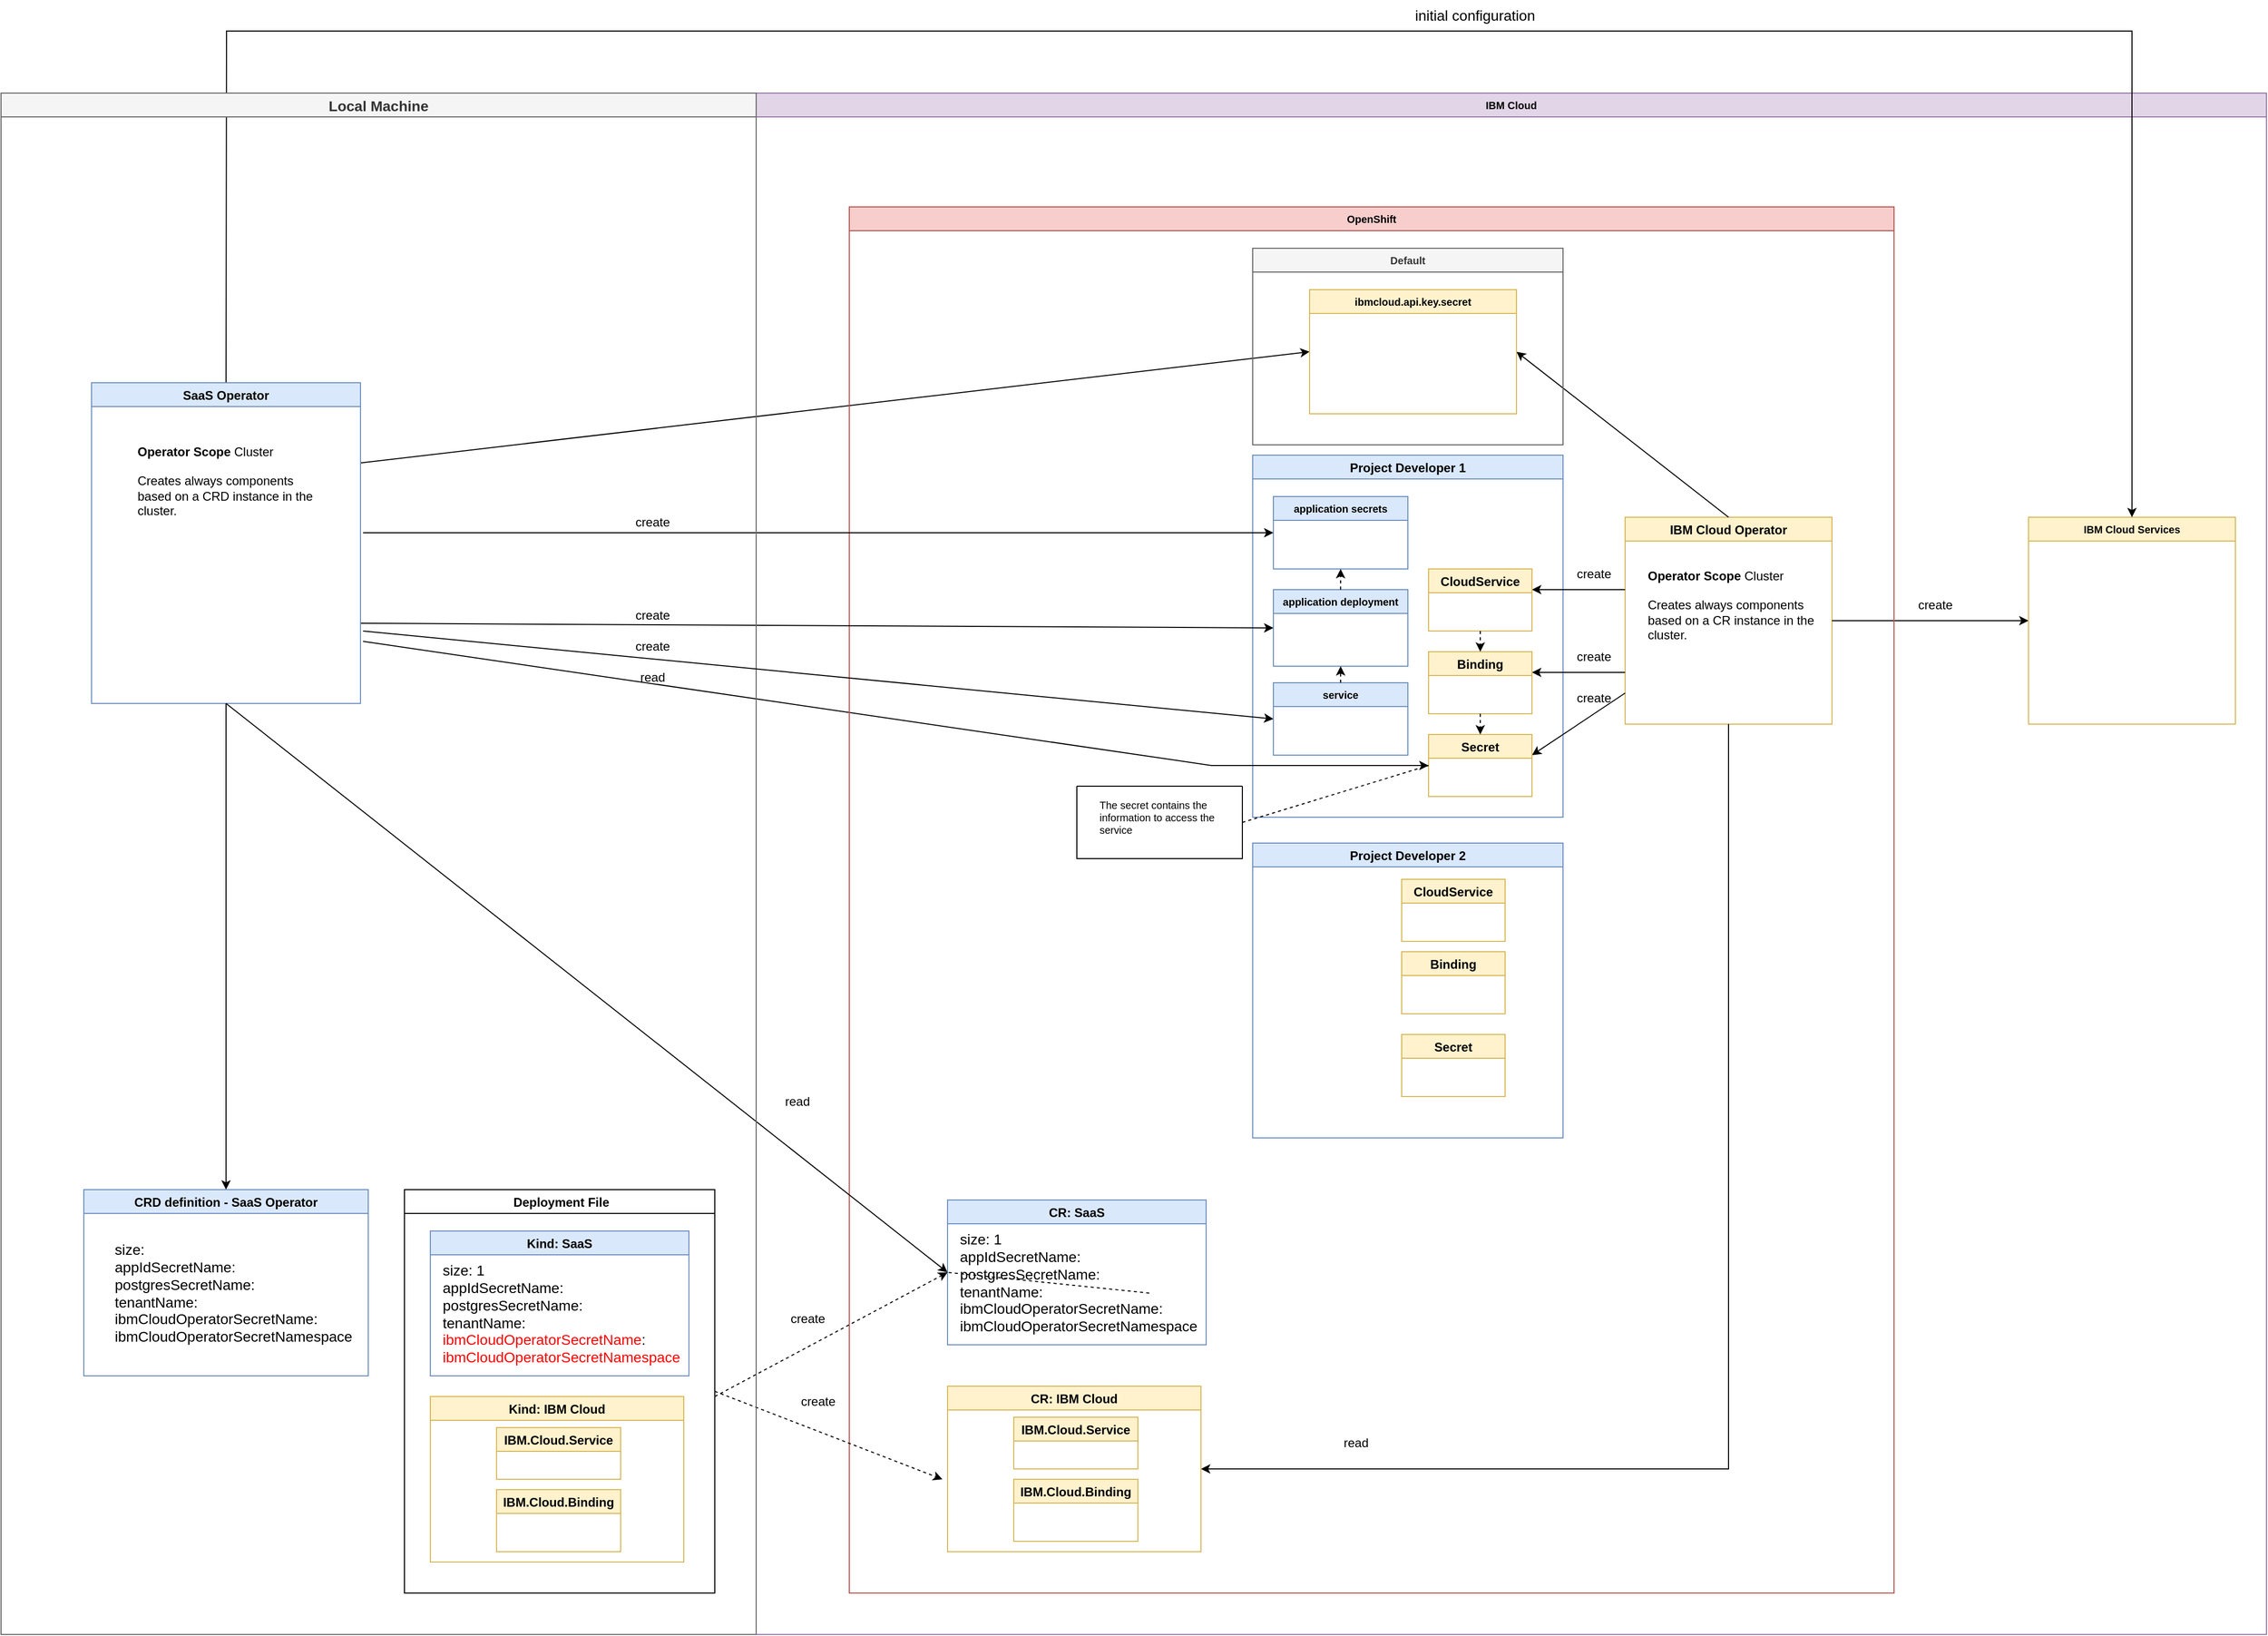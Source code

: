 <mxfile version="16.4.0" type="device" pages="2"><diagram id="ZJD4ddvh5a6maTwFPpQm" name="Simplified overview starting point 2022.02.23"><mxGraphModel dx="3199" dy="2378" grid="1" gridSize="10" guides="1" tooltips="1" connect="1" arrows="1" fold="1" page="1" pageScale="1" pageWidth="827" pageHeight="1169" math="0" shadow="0"><root><mxCell id="0"/><mxCell id="1" parent="0"/><mxCell id="05u67PnVDAq-zi8xKlbg-1" value="IBM Cloud Operator" style="swimlane;fillColor=#fff2cc;strokeColor=#d6b656;" vertex="1" parent="1"><mxGeometry x="590" y="70" width="200" height="200" as="geometry"/></mxCell><mxCell id="05u67PnVDAq-zi8xKlbg-4" value="Project Developer 1" style="swimlane;fillColor=#dae8fc;strokeColor=#6c8ebf;" vertex="1" parent="1"><mxGeometry x="230" y="10" width="300" height="350" as="geometry"/></mxCell><mxCell id="05u67PnVDAq-zi8xKlbg-5" value="Project Developer 2" style="swimlane;fillColor=#dae8fc;strokeColor=#6c8ebf;" vertex="1" parent="1"><mxGeometry x="230" y="385" width="300" height="285" as="geometry"/></mxCell><mxCell id="05u67PnVDAq-zi8xKlbg-6" value="Binding" style="swimlane;fillColor=#fff2cc;strokeColor=#d6b656;" vertex="1" parent="05u67PnVDAq-zi8xKlbg-5"><mxGeometry x="144" y="105" width="100" height="60" as="geometry"/></mxCell><mxCell id="05u67PnVDAq-zi8xKlbg-7" value="Secret" style="swimlane;fillColor=#fff2cc;strokeColor=#d6b656;" vertex="1" parent="05u67PnVDAq-zi8xKlbg-5"><mxGeometry x="144" y="185" width="100" height="60" as="geometry"/></mxCell><mxCell id="05u67PnVDAq-zi8xKlbg-43" value="CloudService" style="swimlane;fillColor=#fff2cc;strokeColor=#d6b656;" vertex="1" parent="05u67PnVDAq-zi8xKlbg-5"><mxGeometry x="144" y="35" width="100" height="60" as="geometry"/></mxCell><mxCell id="05u67PnVDAq-zi8xKlbg-11" value="" style="endArrow=classic;html=1;rounded=0;" edge="1" parent="1"><mxGeometry width="50" height="50" relative="1" as="geometry"><mxPoint x="590" y="140" as="sourcePoint"/><mxPoint x="500" y="140" as="targetPoint"/></mxGeometry></mxCell><mxCell id="05u67PnVDAq-zi8xKlbg-14" value="" style="endArrow=classic;html=1;rounded=0;entryX=1;entryY=0.5;entryDx=0;entryDy=0;exitX=0.5;exitY=1;exitDx=0;exitDy=0;" edge="1" parent="1" source="05u67PnVDAq-zi8xKlbg-1" target="05u67PnVDAq-zi8xKlbg-13"><mxGeometry width="50" height="50" relative="1" as="geometry"><mxPoint x="280" y="650" as="sourcePoint"/><mxPoint x="440" y="420" as="targetPoint"/><Array as="points"><mxPoint x="690" y="990"/></Array></mxGeometry></mxCell><mxCell id="05u67PnVDAq-zi8xKlbg-18" value="" style="endArrow=classic;html=1;rounded=0;entryX=0;entryY=0.5;entryDx=0;entryDy=0;" edge="1" parent="1" target="05u67PnVDAq-zi8xKlbg-8"><mxGeometry width="50" height="50" relative="1" as="geometry"><mxPoint x="-630" y="190" as="sourcePoint"/><mxPoint x="440" y="230" as="targetPoint"/><Array as="points"><mxPoint x="190" y="310"/></Array></mxGeometry></mxCell><mxCell id="05u67PnVDAq-zi8xKlbg-20" value="" style="endArrow=classic;html=1;rounded=0;exitX=0;exitY=0.75;exitDx=0;exitDy=0;" edge="1" parent="1" source="05u67PnVDAq-zi8xKlbg-1"><mxGeometry width="50" height="50" relative="1" as="geometry"><mxPoint x="390" y="300" as="sourcePoint"/><mxPoint x="500" y="220" as="targetPoint"/></mxGeometry></mxCell><mxCell id="05u67PnVDAq-zi8xKlbg-21" value="create" style="text;html=1;strokeColor=none;fillColor=none;align=center;verticalAlign=middle;whiteSpace=wrap;rounded=0;" vertex="1" parent="1"><mxGeometry x="530" y="190" width="60" height="30" as="geometry"/></mxCell><mxCell id="05u67PnVDAq-zi8xKlbg-22" value="create" style="text;html=1;strokeColor=none;fillColor=none;align=center;verticalAlign=middle;whiteSpace=wrap;rounded=0;" vertex="1" parent="1"><mxGeometry x="530" y="110" width="60" height="30" as="geometry"/></mxCell><mxCell id="05u67PnVDAq-zi8xKlbg-26" value="" style="endArrow=none;dashed=1;html=1;rounded=0;entryX=0;entryY=0.5;entryDx=0;entryDy=0;" edge="1" parent="1" target="05u67PnVDAq-zi8xKlbg-19"><mxGeometry width="50" height="50" relative="1" as="geometry"><mxPoint x="130" y="820" as="sourcePoint"/><mxPoint x="250" y="745" as="targetPoint"/></mxGeometry></mxCell><mxCell id="05u67PnVDAq-zi8xKlbg-41" value="" style="endArrow=classic;html=1;rounded=0;" edge="1" parent="1"><mxGeometry width="50" height="50" relative="1" as="geometry"><mxPoint x="590" y="240" as="sourcePoint"/><mxPoint x="500" y="300" as="targetPoint"/></mxGeometry></mxCell><mxCell id="05u67PnVDAq-zi8xKlbg-42" value="create" style="text;html=1;strokeColor=none;fillColor=none;align=center;verticalAlign=middle;whiteSpace=wrap;rounded=0;" vertex="1" parent="1"><mxGeometry x="530" y="230" width="60" height="30" as="geometry"/></mxCell><mxCell id="05u67PnVDAq-zi8xKlbg-48" value="" style="endArrow=classic;html=1;rounded=0;fontFamily=Helvetica;fontSize=10;entryX=1;entryY=0.5;entryDx=0;entryDy=0;exitX=0.5;exitY=0;exitDx=0;exitDy=0;" edge="1" parent="1" source="05u67PnVDAq-zi8xKlbg-1" target="05u67PnVDAq-zi8xKlbg-46"><mxGeometry width="50" height="50" relative="1" as="geometry"><mxPoint x="470" y="30" as="sourcePoint"/><mxPoint x="520" y="-20" as="targetPoint"/></mxGeometry></mxCell><mxCell id="05u67PnVDAq-zi8xKlbg-49" value="" style="endArrow=classic;html=1;rounded=0;fontFamily=Helvetica;fontSize=10;entryX=0;entryY=0.5;entryDx=0;entryDy=0;exitX=1;exitY=0.25;exitDx=0;exitDy=0;" edge="1" parent="1" source="05u67PnVDAq-zi8xKlbg-2" target="05u67PnVDAq-zi8xKlbg-46"><mxGeometry width="50" height="50" relative="1" as="geometry"><mxPoint x="-640" y="20" as="sourcePoint"/><mxPoint x="410" y="-20" as="targetPoint"/></mxGeometry></mxCell><mxCell id="05u67PnVDAq-zi8xKlbg-53" value="" style="endArrow=classic;html=1;rounded=0;fontFamily=Helvetica;fontSize=10;exitX=1;exitY=0.5;exitDx=0;exitDy=0;entryX=0;entryY=0.5;entryDx=0;entryDy=0;" edge="1" parent="1" source="05u67PnVDAq-zi8xKlbg-1" target="05u67PnVDAq-zi8xKlbg-52"><mxGeometry width="50" height="50" relative="1" as="geometry"><mxPoint x="820" y="110" as="sourcePoint"/><mxPoint x="870" y="60" as="targetPoint"/></mxGeometry></mxCell><mxCell id="05u67PnVDAq-zi8xKlbg-55" value="OpenShift" style="swimlane;fontFamily=Helvetica;fontSize=10;fillColor=#f8cecc;strokeColor=#b85450;" vertex="1" parent="1"><mxGeometry x="-160" y="-230" width="1010" height="1340" as="geometry"/></mxCell><mxCell id="05u67PnVDAq-zi8xKlbg-40" value="CloudService" style="swimlane;fillColor=#fff2cc;strokeColor=#d6b656;" vertex="1" parent="05u67PnVDAq-zi8xKlbg-55"><mxGeometry x="560" y="350" width="100" height="60" as="geometry"/></mxCell><mxCell id="05u67PnVDAq-zi8xKlbg-3" value="Binding" style="swimlane;fillColor=#fff2cc;strokeColor=#d6b656;" vertex="1" parent="05u67PnVDAq-zi8xKlbg-55"><mxGeometry x="560" y="430" width="100" height="60" as="geometry"/></mxCell><mxCell id="05u67PnVDAq-zi8xKlbg-57" value="" style="endArrow=classic;html=1;rounded=0;fontFamily=Helvetica;fontSize=10;exitX=0.5;exitY=1;exitDx=0;exitDy=0;dashed=1;" edge="1" parent="05u67PnVDAq-zi8xKlbg-55" source="05u67PnVDAq-zi8xKlbg-40" target="05u67PnVDAq-zi8xKlbg-3"><mxGeometry width="50" height="50" relative="1" as="geometry"><mxPoint x="700" y="510" as="sourcePoint"/><mxPoint x="750" y="460" as="targetPoint"/></mxGeometry></mxCell><mxCell id="05u67PnVDAq-zi8xKlbg-8" value="Secret" style="swimlane;fillColor=#fff2cc;strokeColor=#d6b656;" vertex="1" parent="05u67PnVDAq-zi8xKlbg-55"><mxGeometry x="560" y="510" width="100" height="60" as="geometry"/></mxCell><mxCell id="05u67PnVDAq-zi8xKlbg-58" value="" style="endArrow=classic;html=1;rounded=0;fontFamily=Helvetica;fontSize=10;entryX=0.5;entryY=0;entryDx=0;entryDy=0;exitX=0.5;exitY=1;exitDx=0;exitDy=0;dashed=1;" edge="1" parent="05u67PnVDAq-zi8xKlbg-55" source="05u67PnVDAq-zi8xKlbg-3" target="05u67PnVDAq-zi8xKlbg-8"><mxGeometry width="50" height="50" relative="1" as="geometry"><mxPoint x="700" y="510" as="sourcePoint"/><mxPoint x="750" y="460" as="targetPoint"/></mxGeometry></mxCell><mxCell id="05u67PnVDAq-zi8xKlbg-67" value="application secrets" style="swimlane;fontFamily=Helvetica;fontSize=10;strokeWidth=1;fillColor=#dae8fc;strokeColor=#6c8ebf;" vertex="1" parent="05u67PnVDAq-zi8xKlbg-55"><mxGeometry x="410" y="280" width="130" height="70" as="geometry"/></mxCell><mxCell id="05u67PnVDAq-zi8xKlbg-71" value="application deployment" style="swimlane;fontFamily=Helvetica;fontSize=10;strokeWidth=1;fillColor=#dae8fc;strokeColor=#6c8ebf;" vertex="1" parent="05u67PnVDAq-zi8xKlbg-55"><mxGeometry x="410" y="370" width="130" height="74" as="geometry"><mxRectangle x="410" y="370" width="140" height="23" as="alternateBounds"/></mxGeometry></mxCell><mxCell id="05u67PnVDAq-zi8xKlbg-45" value="Default" style="swimlane;fontFamily=Helvetica;fontSize=10;fillColor=#f5f5f5;strokeColor=#666666;fontColor=#333333;" vertex="1" parent="05u67PnVDAq-zi8xKlbg-55"><mxGeometry x="390" y="40" width="300" height="190" as="geometry"/></mxCell><mxCell id="05u67PnVDAq-zi8xKlbg-46" value="ibmcloud.api.key.secret" style="swimlane;fontFamily=Helvetica;fontSize=10;fillColor=#fff2cc;strokeColor=#d6b656;" vertex="1" parent="05u67PnVDAq-zi8xKlbg-45"><mxGeometry x="55" y="40" width="200" height="120" as="geometry"/></mxCell><mxCell id="05u67PnVDAq-zi8xKlbg-74" value="service" style="swimlane;fontFamily=Helvetica;fontSize=10;strokeWidth=1;fillColor=#dae8fc;strokeColor=#6c8ebf;" vertex="1" parent="05u67PnVDAq-zi8xKlbg-55"><mxGeometry x="410" y="460" width="130" height="70" as="geometry"/></mxCell><mxCell id="05u67PnVDAq-zi8xKlbg-76" value="" style="endArrow=classic;html=1;rounded=0;fontFamily=Helvetica;fontSize=10;entryX=0.5;entryY=1;entryDx=0;entryDy=0;exitX=0.5;exitY=0;exitDx=0;exitDy=0;dashed=1;" edge="1" parent="05u67PnVDAq-zi8xKlbg-55" source="05u67PnVDAq-zi8xKlbg-71" target="05u67PnVDAq-zi8xKlbg-67"><mxGeometry width="50" height="50" relative="1" as="geometry"><mxPoint x="475" y="360" as="sourcePoint"/><mxPoint x="520" y="460" as="targetPoint"/></mxGeometry></mxCell><mxCell id="05u67PnVDAq-zi8xKlbg-70" value="" style="endArrow=classic;html=1;rounded=0;fontFamily=Helvetica;fontSize=10;entryX=0;entryY=0.5;entryDx=0;entryDy=0;" edge="1" parent="1" target="05u67PnVDAq-zi8xKlbg-67"><mxGeometry width="50" height="50" relative="1" as="geometry"><mxPoint x="-630" y="85" as="sourcePoint"/><mxPoint x="360" y="300" as="targetPoint"/></mxGeometry></mxCell><mxCell id="05u67PnVDAq-zi8xKlbg-73" value="" style="endArrow=classic;html=1;rounded=0;fontFamily=Helvetica;fontSize=10;entryX=0;entryY=0.5;entryDx=0;entryDy=0;exitX=1;exitY=0.75;exitDx=0;exitDy=0;" edge="1" parent="1" source="05u67PnVDAq-zi8xKlbg-2" target="05u67PnVDAq-zi8xKlbg-71"><mxGeometry width="50" height="50" relative="1" as="geometry"><mxPoint x="120" y="177" as="sourcePoint"/><mxPoint x="260" y="125" as="targetPoint"/></mxGeometry></mxCell><mxCell id="05u67PnVDAq-zi8xKlbg-77" value="" style="endArrow=classic;html=1;rounded=0;fontFamily=Helvetica;fontSize=10;entryX=0.5;entryY=1;entryDx=0;entryDy=0;dashed=1;" edge="1" parent="1" target="05u67PnVDAq-zi8xKlbg-71"><mxGeometry width="50" height="50" relative="1" as="geometry"><mxPoint x="315" y="230" as="sourcePoint"/><mxPoint x="360" y="230" as="targetPoint"/></mxGeometry></mxCell><mxCell id="05u67PnVDAq-zi8xKlbg-80" value="IBM Cloud" style="swimlane;fontFamily=Helvetica;fontSize=10;strokeWidth=1;fillColor=#e1d5e7;strokeColor=#9673a6;" vertex="1" parent="1"><mxGeometry x="-250" y="-340" width="1460" height="1490" as="geometry"/></mxCell><mxCell id="05u67PnVDAq-zi8xKlbg-60" value="" style="swimlane;startSize=0;fontFamily=Helvetica;fontSize=10;fillColor=none;" vertex="1" parent="05u67PnVDAq-zi8xKlbg-80"><mxGeometry x="310" y="670" width="160" height="70" as="geometry"/></mxCell><mxCell id="05u67PnVDAq-zi8xKlbg-61" value="The secret contains the information to access the service" style="text;html=1;strokeColor=none;fillColor=none;align=left;verticalAlign=middle;whiteSpace=wrap;rounded=0;fontFamily=Helvetica;fontSize=10;strokeWidth=2;" vertex="1" parent="05u67PnVDAq-zi8xKlbg-60"><mxGeometry x="20" y="10" width="130" height="40" as="geometry"/></mxCell><mxCell id="tXDFiRKwH6jkrmwQ4aK1-2" value="read" style="text;html=1;strokeColor=none;fillColor=none;align=center;verticalAlign=middle;whiteSpace=wrap;rounded=0;" vertex="1" parent="05u67PnVDAq-zi8xKlbg-80"><mxGeometry x="10" y="960" width="60" height="30" as="geometry"/></mxCell><mxCell id="E7d3GxWEacopZwAi-zRK-2" value="&lt;b&gt;Operator Scope&lt;/b&gt; Cluster&lt;br&gt;&lt;br&gt;Creates always components based on a CR instance in the cluster." style="text;html=1;strokeColor=none;fillColor=none;align=left;verticalAlign=middle;whiteSpace=wrap;rounded=0;" vertex="1" parent="05u67PnVDAq-zi8xKlbg-80"><mxGeometry x="860" y="450" width="175" height="90" as="geometry"/></mxCell><mxCell id="05u67PnVDAq-zi8xKlbg-52" value="IBM Cloud Services" style="swimlane;fontFamily=Helvetica;fontSize=10;fillColor=#fff2cc;strokeColor=#d6b656;" vertex="1" parent="05u67PnVDAq-zi8xKlbg-80"><mxGeometry x="1230" y="410" width="200" height="200" as="geometry"/></mxCell><mxCell id="05u67PnVDAq-zi8xKlbg-56" value="create" style="text;html=1;strokeColor=none;fillColor=none;align=center;verticalAlign=middle;whiteSpace=wrap;rounded=0;" vertex="1" parent="05u67PnVDAq-zi8xKlbg-80"><mxGeometry x="1110" y="480" width="60" height="30" as="geometry"/></mxCell><mxCell id="05u67PnVDAq-zi8xKlbg-19" value="CR: SaaS" style="swimlane;fillColor=#dae8fc;strokeColor=#6c8ebf;" vertex="1" parent="05u67PnVDAq-zi8xKlbg-80"><mxGeometry x="185" y="1070" width="250" height="140" as="geometry"/></mxCell><mxCell id="evoZ4YkK1G2OfHONI_-d-2" value="size: 1&lt;br&gt;appIdSecretName:&lt;br&gt;postgresSecretName:&lt;br&gt;tenantName:&lt;br&gt;ibmCloudOperatorSecretName:&lt;br&gt;ibmCloudOperatorSecretNamespace" style="text;html=1;strokeColor=none;fillColor=none;align=left;verticalAlign=middle;whiteSpace=wrap;rounded=0;fontFamily=Helvetica;fontSize=14;fontColor=#000000;" vertex="1" parent="05u67PnVDAq-zi8xKlbg-19"><mxGeometry x="10" y="30" width="240" height="100" as="geometry"/></mxCell><mxCell id="05u67PnVDAq-zi8xKlbg-13" value="CR: IBM Cloud" style="swimlane;fillColor=#fff2cc;strokeColor=#d6b656;" vertex="1" parent="05u67PnVDAq-zi8xKlbg-80"><mxGeometry x="185" y="1250" width="245" height="160" as="geometry"/></mxCell><mxCell id="05u67PnVDAq-zi8xKlbg-31" value="IBM.Cloud.Binding" style="swimlane;fillColor=#fff2cc;strokeColor=#d6b656;" vertex="1" parent="05u67PnVDAq-zi8xKlbg-13"><mxGeometry x="64" y="90" width="120" height="60" as="geometry"/></mxCell><mxCell id="05u67PnVDAq-zi8xKlbg-30" value="IBM.Cloud.Service" style="swimlane;fillColor=#fff2cc;strokeColor=#d6b656;" vertex="1" parent="05u67PnVDAq-zi8xKlbg-13"><mxGeometry x="64" y="30" width="120" height="50" as="geometry"/></mxCell><mxCell id="xCrt7oY93UrafVIQWRn6-10" value="read" style="text;html=1;strokeColor=none;fillColor=none;align=center;verticalAlign=middle;whiteSpace=wrap;rounded=0;" vertex="1" parent="05u67PnVDAq-zi8xKlbg-80"><mxGeometry x="550" y="1290" width="60" height="30" as="geometry"/></mxCell><mxCell id="_hunc8EQEpX_zQ3mmILL-1" value="create" style="text;html=1;strokeColor=none;fillColor=none;align=center;verticalAlign=middle;whiteSpace=wrap;rounded=0;" vertex="1" parent="05u67PnVDAq-zi8xKlbg-80"><mxGeometry x="20" y="1170" width="60" height="30" as="geometry"/></mxCell><mxCell id="_hunc8EQEpX_zQ3mmILL-2" value="create" style="text;html=1;strokeColor=none;fillColor=none;align=center;verticalAlign=middle;whiteSpace=wrap;rounded=0;" vertex="1" parent="05u67PnVDAq-zi8xKlbg-80"><mxGeometry x="30" y="1250" width="60" height="30" as="geometry"/></mxCell><mxCell id="05u67PnVDAq-zi8xKlbg-79" value="" style="endArrow=classic;html=1;rounded=0;fontFamily=Helvetica;fontSize=10;entryX=0.5;entryY=0;entryDx=0;entryDy=0;exitX=0.5;exitY=0;exitDx=0;exitDy=0;" edge="1" parent="1" source="05u67PnVDAq-zi8xKlbg-2" target="05u67PnVDAq-zi8xKlbg-52"><mxGeometry width="50" height="50" relative="1" as="geometry"><mxPoint x="-140" y="120" as="sourcePoint"/><mxPoint x="-250" y="-140" as="targetPoint"/><Array as="points"><mxPoint x="-762" y="-400"/><mxPoint x="1080" y="-400"/></Array></mxGeometry></mxCell><mxCell id="05u67PnVDAq-zi8xKlbg-81" value="initial configuration" style="text;html=1;strokeColor=none;fillColor=none;align=center;verticalAlign=middle;whiteSpace=wrap;rounded=0;fontFamily=Helvetica;fontSize=14;" vertex="1" parent="1"><mxGeometry x="380" y="-430" width="130" height="30" as="geometry"/></mxCell><mxCell id="05u67PnVDAq-zi8xKlbg-63" value="" style="endArrow=none;dashed=1;html=1;rounded=0;fontFamily=Helvetica;fontSize=10;exitX=1;exitY=0.5;exitDx=0;exitDy=0;entryX=0;entryY=0.5;entryDx=0;entryDy=0;" edge="1" parent="1" source="05u67PnVDAq-zi8xKlbg-60" target="05u67PnVDAq-zi8xKlbg-8"><mxGeometry width="50" height="50" relative="1" as="geometry"><mxPoint x="310" y="360" as="sourcePoint"/><mxPoint x="360" y="310" as="targetPoint"/></mxGeometry></mxCell><mxCell id="05u67PnVDAq-zi8xKlbg-2" value="SaaS Operator" style="swimlane;fillColor=#dae8fc;strokeColor=#6c8ebf;" vertex="1" parent="1"><mxGeometry x="-892.5" y="-60" width="260" height="310" as="geometry"><mxRectangle x="-140" y="-40" width="120" height="23" as="alternateBounds"/></mxGeometry></mxCell><mxCell id="05u67PnVDAq-zi8xKlbg-25" value="" style="endArrow=classic;html=1;rounded=0;entryX=0.5;entryY=0;entryDx=0;entryDy=0;exitX=0.5;exitY=1;exitDx=0;exitDy=0;" edge="1" parent="1" source="05u67PnVDAq-zi8xKlbg-2" target="05u67PnVDAq-zi8xKlbg-24"><mxGeometry width="50" height="50" relative="1" as="geometry"><mxPoint x="95" y="270" as="sourcePoint"/><mxPoint x="440" y="450" as="targetPoint"/></mxGeometry></mxCell><mxCell id="tXDFiRKwH6jkrmwQ4aK1-1" value="" style="endArrow=classic;html=1;rounded=0;entryX=0;entryY=0.5;entryDx=0;entryDy=0;exitX=0.5;exitY=1;exitDx=0;exitDy=0;" edge="1" parent="1" source="05u67PnVDAq-zi8xKlbg-2" target="05u67PnVDAq-zi8xKlbg-19"><mxGeometry width="50" height="50" relative="1" as="geometry"><mxPoint x="-30" y="270" as="sourcePoint"/><mxPoint x="-25.0" y="720.0" as="targetPoint"/></mxGeometry></mxCell><mxCell id="05u67PnVDAq-zi8xKlbg-24" value="CRD definition - SaaS Operator" style="swimlane;fillColor=#dae8fc;strokeColor=#6c8ebf;" vertex="1" parent="1"><mxGeometry x="-900" y="720" width="275" height="180" as="geometry"/></mxCell><mxCell id="evoZ4YkK1G2OfHONI_-d-3" value="size:&lt;br&gt;appIdSecretName:&lt;br&gt;postgresSecretName:&lt;br&gt;tenantName:&lt;br&gt;ibmCloudOperatorSecretName:&lt;br&gt;ibmCloudOperatorSecretNamespace" style="text;html=1;strokeColor=none;fillColor=none;align=left;verticalAlign=middle;whiteSpace=wrap;rounded=0;fontFamily=Helvetica;fontSize=14;fontColor=#000000;" vertex="1" parent="05u67PnVDAq-zi8xKlbg-24"><mxGeometry x="27.5" y="50" width="240" height="100" as="geometry"/></mxCell><mxCell id="xCrt7oY93UrafVIQWRn6-2" value=" Deployment File" style="swimlane;" vertex="1" parent="1"><mxGeometry x="-590" y="720" width="300" height="390" as="geometry"/></mxCell><mxCell id="xCrt7oY93UrafVIQWRn6-3" value="Kind: SaaS" style="swimlane;fillColor=#dae8fc;strokeColor=#6c8ebf;" vertex="1" parent="xCrt7oY93UrafVIQWRn6-2"><mxGeometry x="25" y="40" width="250" height="140" as="geometry"/></mxCell><mxCell id="xCrt7oY93UrafVIQWRn6-4" value="size: 1&lt;br&gt;appIdSecretName:&lt;br&gt;postgresSecretName:&lt;br&gt;tenantName:&lt;br&gt;&lt;font color=&quot;#ff0000&quot;&gt;ibmCloudOperatorSecretName&lt;/font&gt;:&lt;br&gt;&lt;font color=&quot;#ff0000&quot;&gt;ibmCloudOperatorSecretNamespace&lt;/font&gt;" style="text;html=1;strokeColor=none;fillColor=none;align=left;verticalAlign=middle;whiteSpace=wrap;rounded=0;fontFamily=Helvetica;fontSize=14;fontColor=#000000;" vertex="1" parent="xCrt7oY93UrafVIQWRn6-3"><mxGeometry x="10" y="30" width="240" height="100" as="geometry"/></mxCell><mxCell id="xCrt7oY93UrafVIQWRn6-5" value="Kind: IBM Cloud" style="swimlane;fillColor=#fff2cc;strokeColor=#d6b656;" vertex="1" parent="xCrt7oY93UrafVIQWRn6-2"><mxGeometry x="25" y="200" width="245" height="160" as="geometry"/></mxCell><mxCell id="xCrt7oY93UrafVIQWRn6-6" value="IBM.Cloud.Binding" style="swimlane;fillColor=#fff2cc;strokeColor=#d6b656;" vertex="1" parent="xCrt7oY93UrafVIQWRn6-5"><mxGeometry x="64" y="90" width="120" height="60" as="geometry"/></mxCell><mxCell id="xCrt7oY93UrafVIQWRn6-7" value="IBM.Cloud.Service" style="swimlane;fillColor=#fff2cc;strokeColor=#d6b656;" vertex="1" parent="xCrt7oY93UrafVIQWRn6-5"><mxGeometry x="64" y="30" width="120" height="50" as="geometry"/></mxCell><mxCell id="xCrt7oY93UrafVIQWRn6-8" value="" style="endArrow=classic;html=1;rounded=0;dashed=1;fontFamily=Helvetica;fontSize=14;fontColor=#FF0000;strokeColor=#000000;exitX=1;exitY=0.5;exitDx=0;exitDy=0;" edge="1" parent="1" source="xCrt7oY93UrafVIQWRn6-2"><mxGeometry width="50" height="50" relative="1" as="geometry"><mxPoint x="-200" y="960" as="sourcePoint"/><mxPoint x="-70" y="1000" as="targetPoint"/></mxGeometry></mxCell><mxCell id="xCrt7oY93UrafVIQWRn6-9" value="" style="endArrow=classic;html=1;rounded=0;dashed=1;fontFamily=Helvetica;fontSize=14;fontColor=#FF0000;strokeColor=#000000;entryX=0;entryY=0.5;entryDx=0;entryDy=0;" edge="1" parent="1" target="05u67PnVDAq-zi8xKlbg-19"><mxGeometry width="50" height="50" relative="1" as="geometry"><mxPoint x="-290" y="920" as="sourcePoint"/><mxPoint x="-60" y="1010" as="targetPoint"/></mxGeometry></mxCell><mxCell id="xCrt7oY93UrafVIQWRn6-11" value="Local Machine" style="swimlane;fontFamily=Helvetica;fontSize=14;fontColor=#333333;strokeWidth=1;fillColor=#f5f5f5;strokeColor=#666666;" vertex="1" parent="1"><mxGeometry x="-980" y="-340" width="730" height="1490" as="geometry"/></mxCell><mxCell id="cQY9s8MMBeXiL5kOohLw-1" value="&lt;b&gt;Operator Scope&lt;/b&gt; Cluster&lt;br&gt;&lt;br&gt;Creates always components based on a CRD instance in the cluster." style="text;html=1;strokeColor=none;fillColor=none;align=left;verticalAlign=middle;whiteSpace=wrap;rounded=0;" vertex="1" parent="xCrt7oY93UrafVIQWRn6-11"><mxGeometry x="130" y="330" width="175" height="90" as="geometry"/></mxCell><mxCell id="05u67PnVDAq-zi8xKlbg-72" value="create" style="text;html=1;strokeColor=none;fillColor=none;align=center;verticalAlign=middle;whiteSpace=wrap;rounded=0;" vertex="1" parent="xCrt7oY93UrafVIQWRn6-11"><mxGeometry x="600" y="400" width="60" height="30" as="geometry"/></mxCell><mxCell id="05u67PnVDAq-zi8xKlbg-78" value="create" style="text;html=1;strokeColor=none;fillColor=none;align=center;verticalAlign=middle;whiteSpace=wrap;rounded=0;" vertex="1" parent="xCrt7oY93UrafVIQWRn6-11"><mxGeometry x="600" y="490" width="60" height="30" as="geometry"/></mxCell><mxCell id="05u67PnVDAq-zi8xKlbg-17" value="read" style="text;html=1;strokeColor=none;fillColor=none;align=center;verticalAlign=middle;whiteSpace=wrap;rounded=0;" vertex="1" parent="xCrt7oY93UrafVIQWRn6-11"><mxGeometry x="600" y="550" width="60" height="30" as="geometry"/></mxCell><mxCell id="g6iP8wZ3D1jrMHHvgwqj-2" value="create" style="text;html=1;strokeColor=none;fillColor=none;align=center;verticalAlign=middle;whiteSpace=wrap;rounded=0;" vertex="1" parent="xCrt7oY93UrafVIQWRn6-11"><mxGeometry x="600" y="520" width="60" height="30" as="geometry"/></mxCell><mxCell id="g6iP8wZ3D1jrMHHvgwqj-1" value="" style="endArrow=classic;html=1;rounded=0;fontFamily=Helvetica;fontSize=10;entryX=0;entryY=0.5;entryDx=0;entryDy=0;" edge="1" parent="1" target="05u67PnVDAq-zi8xKlbg-74"><mxGeometry width="50" height="50" relative="1" as="geometry"><mxPoint x="-630" y="180" as="sourcePoint"/><mxPoint x="260" y="187" as="targetPoint"/></mxGeometry></mxCell></root></mxGraphModel></diagram><diagram name="Concurrent work overview starting point 2022.02.23" id="7UePJXRPqZnObrAWfiwP"><mxGraphModel dx="2244" dy="2277" grid="1" gridSize="10" guides="1" tooltips="1" connect="1" arrows="1" fold="1" page="1" pageScale="1" pageWidth="827" pageHeight="1169" math="0" shadow="0"><root><mxCell id="q4kXisVM7gO6vJiR800r-0"/><mxCell id="q4kXisVM7gO6vJiR800r-1" parent="q4kXisVM7gO6vJiR800r-0"/><mxCell id="q4kXisVM7gO6vJiR800r-4" value="IBM Cloud Operator" style="swimlane;fillColor=#fff2cc;strokeColor=#d6b656;" vertex="1" parent="q4kXisVM7gO6vJiR800r-1"><mxGeometry x="590" y="70" width="200" height="200" as="geometry"/></mxCell><mxCell id="q4kXisVM7gO6vJiR800r-5" value="Project Developer 1" style="swimlane;fillColor=#dae8fc;strokeColor=#6c8ebf;fontColor=#FF0000;" vertex="1" parent="q4kXisVM7gO6vJiR800r-1"><mxGeometry x="190" y="10" width="310" height="350" as="geometry"/></mxCell><mxCell id="q4kXisVM7gO6vJiR800r-10" value="" style="endArrow=classic;html=1;rounded=0;" edge="1" parent="q4kXisVM7gO6vJiR800r-1"><mxGeometry width="50" height="50" relative="1" as="geometry"><mxPoint x="590" y="140" as="sourcePoint"/><mxPoint x="500" y="140" as="targetPoint"/></mxGeometry></mxCell><mxCell id="q4kXisVM7gO6vJiR800r-16" value="" style="endArrow=classic;html=1;rounded=0;entryX=1;entryY=0.5;entryDx=0;entryDy=0;exitX=0.5;exitY=1;exitDx=0;exitDy=0;" edge="1" parent="q4kXisVM7gO6vJiR800r-1" source="q4kXisVM7gO6vJiR800r-4" target="q4kXisVM7gO6vJiR800r-13"><mxGeometry width="50" height="50" relative="1" as="geometry"><mxPoint x="280" y="650" as="sourcePoint"/><mxPoint x="440" y="420" as="targetPoint"/><Array as="points"><mxPoint x="690" y="745"/></Array></mxGeometry></mxCell><mxCell id="q4kXisVM7gO6vJiR800r-17" value="" style="endArrow=classic;html=1;rounded=0;exitX=1;exitY=0.75;exitDx=0;exitDy=0;entryX=0;entryY=0.5;entryDx=0;entryDy=0;" edge="1" parent="q4kXisVM7gO6vJiR800r-1" source="q4kXisVM7gO6vJiR800r-2" target="q4kXisVM7gO6vJiR800r-38"><mxGeometry width="50" height="50" relative="1" as="geometry"><mxPoint x="390" y="280" as="sourcePoint"/><mxPoint x="440" y="230" as="targetPoint"/><Array as="points"><mxPoint x="110" y="310"/></Array></mxGeometry></mxCell><mxCell id="q4kXisVM7gO6vJiR800r-18" value="" style="endArrow=classic;html=1;rounded=0;exitX=0;exitY=0.75;exitDx=0;exitDy=0;" edge="1" parent="q4kXisVM7gO6vJiR800r-1" source="q4kXisVM7gO6vJiR800r-4"><mxGeometry width="50" height="50" relative="1" as="geometry"><mxPoint x="390" y="300" as="sourcePoint"/><mxPoint x="500" y="220" as="targetPoint"/></mxGeometry></mxCell><mxCell id="q4kXisVM7gO6vJiR800r-19" value="create" style="text;html=1;strokeColor=none;fillColor=none;align=center;verticalAlign=middle;whiteSpace=wrap;rounded=0;" vertex="1" parent="q4kXisVM7gO6vJiR800r-1"><mxGeometry x="530" y="190" width="60" height="30" as="geometry"/></mxCell><mxCell id="q4kXisVM7gO6vJiR800r-20" value="create" style="text;html=1;strokeColor=none;fillColor=none;align=center;verticalAlign=middle;whiteSpace=wrap;rounded=0;" vertex="1" parent="q4kXisVM7gO6vJiR800r-1"><mxGeometry x="530" y="110" width="60" height="30" as="geometry"/></mxCell><mxCell id="q4kXisVM7gO6vJiR800r-25" value="" style="endArrow=classic;html=1;rounded=0;" edge="1" parent="q4kXisVM7gO6vJiR800r-1"><mxGeometry width="50" height="50" relative="1" as="geometry"><mxPoint x="590" y="240" as="sourcePoint"/><mxPoint x="500" y="300" as="targetPoint"/></mxGeometry></mxCell><mxCell id="q4kXisVM7gO6vJiR800r-26" value="create" style="text;html=1;strokeColor=none;fillColor=none;align=center;verticalAlign=middle;whiteSpace=wrap;rounded=0;" vertex="1" parent="q4kXisVM7gO6vJiR800r-1"><mxGeometry x="530" y="230" width="60" height="30" as="geometry"/></mxCell><mxCell id="q4kXisVM7gO6vJiR800r-27" value="" style="endArrow=classic;html=1;rounded=0;fontFamily=Helvetica;fontSize=10;entryX=1;entryY=0.5;entryDx=0;entryDy=0;exitX=0.5;exitY=0;exitDx=0;exitDy=0;" edge="1" parent="q4kXisVM7gO6vJiR800r-1" source="q4kXisVM7gO6vJiR800r-4" target="q4kXisVM7gO6vJiR800r-44"><mxGeometry width="50" height="50" relative="1" as="geometry"><mxPoint x="470" y="30" as="sourcePoint"/><mxPoint x="520" y="-20" as="targetPoint"/></mxGeometry></mxCell><mxCell id="q4kXisVM7gO6vJiR800r-28" value="" style="endArrow=classic;html=1;rounded=0;fontFamily=Helvetica;fontSize=10;exitX=1;exitY=0.25;exitDx=0;exitDy=0;entryX=0;entryY=0.5;entryDx=0;entryDy=0;" edge="1" parent="q4kXisVM7gO6vJiR800r-1" source="q4kXisVM7gO6vJiR800r-2" target="q4kXisVM7gO6vJiR800r-44"><mxGeometry width="50" height="50" relative="1" as="geometry"><mxPoint x="360" y="30" as="sourcePoint"/><mxPoint x="410" y="-20" as="targetPoint"/></mxGeometry></mxCell><mxCell id="q4kXisVM7gO6vJiR800r-30" value="" style="endArrow=classic;html=1;rounded=0;fontFamily=Helvetica;fontSize=10;exitX=1;exitY=0.5;exitDx=0;exitDy=0;entryX=0;entryY=0.5;entryDx=0;entryDy=0;" edge="1" parent="q4kXisVM7gO6vJiR800r-1" source="q4kXisVM7gO6vJiR800r-4" target="q4kXisVM7gO6vJiR800r-29"><mxGeometry width="50" height="50" relative="1" as="geometry"><mxPoint x="820" y="110" as="sourcePoint"/><mxPoint x="870" y="60" as="targetPoint"/></mxGeometry></mxCell><mxCell id="q4kXisVM7gO6vJiR800r-31" value="OpenShift" style="swimlane;fontFamily=Helvetica;fontSize=10;fillColor=#f8cecc;strokeColor=#b85450;" vertex="1" parent="q4kXisVM7gO6vJiR800r-1"><mxGeometry x="-190" y="-230" width="1040" height="1340" as="geometry"/></mxCell><mxCell id="q4kXisVM7gO6vJiR800r-35" value="CloudService" style="swimlane;fillColor=#fff2cc;strokeColor=#d6b656;" vertex="1" parent="q4kXisVM7gO6vJiR800r-31"><mxGeometry x="560" y="350" width="100" height="60" as="geometry"/></mxCell><mxCell id="q4kXisVM7gO6vJiR800r-36" value="Binding" style="swimlane;fillColor=#fff2cc;strokeColor=#d6b656;fontColor=#FF0000;" vertex="1" parent="q4kXisVM7gO6vJiR800r-31"><mxGeometry x="560" y="430" width="100" height="60" as="geometry"/></mxCell><mxCell id="q4kXisVM7gO6vJiR800r-37" value="" style="endArrow=classic;html=1;rounded=0;fontFamily=Helvetica;fontSize=10;exitX=0.5;exitY=1;exitDx=0;exitDy=0;" edge="1" parent="q4kXisVM7gO6vJiR800r-31" source="q4kXisVM7gO6vJiR800r-35" target="q4kXisVM7gO6vJiR800r-36"><mxGeometry width="50" height="50" relative="1" as="geometry"><mxPoint x="700" y="510" as="sourcePoint"/><mxPoint x="750" y="460" as="targetPoint"/></mxGeometry></mxCell><mxCell id="q4kXisVM7gO6vJiR800r-38" value="Secret" style="swimlane;fillColor=#fff2cc;strokeColor=#d6b656;" vertex="1" parent="q4kXisVM7gO6vJiR800r-31"><mxGeometry x="560" y="510" width="100" height="60" as="geometry"/></mxCell><mxCell id="q4kXisVM7gO6vJiR800r-40" value="" style="endArrow=classic;html=1;rounded=0;fontFamily=Helvetica;fontSize=10;entryX=0.5;entryY=0;entryDx=0;entryDy=0;exitX=0.5;exitY=1;exitDx=0;exitDy=0;" edge="1" parent="q4kXisVM7gO6vJiR800r-31" source="q4kXisVM7gO6vJiR800r-36" target="q4kXisVM7gO6vJiR800r-38"><mxGeometry width="50" height="50" relative="1" as="geometry"><mxPoint x="700" y="510" as="sourcePoint"/><mxPoint x="750" y="460" as="targetPoint"/></mxGeometry></mxCell><mxCell id="q4kXisVM7gO6vJiR800r-41" value="application secrets" style="swimlane;fontFamily=Helvetica;fontSize=10;strokeWidth=1;fillColor=#dae8fc;strokeColor=#6c8ebf;" vertex="1" parent="q4kXisVM7gO6vJiR800r-31"><mxGeometry x="410" y="280" width="130" height="70" as="geometry"/></mxCell><mxCell id="q4kXisVM7gO6vJiR800r-42" value="application deployment" style="swimlane;fontFamily=Helvetica;fontSize=10;strokeWidth=1;fillColor=#dae8fc;strokeColor=#6c8ebf;" vertex="1" parent="q4kXisVM7gO6vJiR800r-31"><mxGeometry x="410" y="370" width="130" height="74" as="geometry"/></mxCell><mxCell id="q4kXisVM7gO6vJiR800r-43" value="Default" style="swimlane;fontFamily=Helvetica;fontSize=10;fillColor=#f5f5f5;strokeColor=#666666;fontColor=#333333;" vertex="1" parent="q4kXisVM7gO6vJiR800r-31"><mxGeometry x="380" y="40" width="310" height="190" as="geometry"/></mxCell><mxCell id="q4kXisVM7gO6vJiR800r-44" value="ibmcloud.api.key.secret" style="swimlane;fontFamily=Helvetica;fontSize=10;fillColor=#fff2cc;strokeColor=#d6b656;" vertex="1" parent="q4kXisVM7gO6vJiR800r-43"><mxGeometry x="55" y="40" width="200" height="120" as="geometry"/></mxCell><mxCell id="q4kXisVM7gO6vJiR800r-46" value="service" style="swimlane;fontFamily=Helvetica;fontSize=10;strokeWidth=1;fillColor=#dae8fc;strokeColor=#6c8ebf;" vertex="1" parent="q4kXisVM7gO6vJiR800r-31"><mxGeometry x="410" y="460" width="130" height="70" as="geometry"/></mxCell><mxCell id="q4kXisVM7gO6vJiR800r-47" value="" style="endArrow=classic;html=1;rounded=0;fontFamily=Helvetica;fontSize=10;entryX=0.5;entryY=1;entryDx=0;entryDy=0;exitX=0.5;exitY=0;exitDx=0;exitDy=0;" edge="1" parent="q4kXisVM7gO6vJiR800r-31" source="q4kXisVM7gO6vJiR800r-42" target="q4kXisVM7gO6vJiR800r-41"><mxGeometry width="50" height="50" relative="1" as="geometry"><mxPoint x="475" y="360" as="sourcePoint"/><mxPoint x="520" y="460" as="targetPoint"/></mxGeometry></mxCell><mxCell id="q4kXisVM7gO6vJiR800r-52" value="" style="endArrow=classic;html=1;rounded=0;fontFamily=Helvetica;fontSize=10;entryX=0.5;entryY=1;entryDx=0;entryDy=0;exitX=0.5;exitY=0;exitDx=0;exitDy=0;" edge="1" parent="q4kXisVM7gO6vJiR800r-31" target="q4kXisVM7gO6vJiR800r-42" source="q4kXisVM7gO6vJiR800r-46"><mxGeometry width="50" height="50" relative="1" as="geometry"><mxPoint x="505" y="460" as="sourcePoint"/><mxPoint x="550" y="460" as="targetPoint"/></mxGeometry></mxCell><mxCell id="q4kXisVM7gO6vJiR800r-49" value="create" style="text;html=1;strokeColor=none;fillColor=none;align=center;verticalAlign=middle;whiteSpace=wrap;rounded=0;" vertex="1" parent="q4kXisVM7gO6vJiR800r-1"><mxGeometry x="890" y="140" width="60" height="30" as="geometry"/></mxCell><mxCell id="q4kXisVM7gO6vJiR800r-50" value="" style="endArrow=classic;html=1;rounded=0;fontFamily=Helvetica;fontSize=10;entryX=0;entryY=0.5;entryDx=0;entryDy=0;exitX=1;exitY=0.5;exitDx=0;exitDy=0;" edge="1" parent="q4kXisVM7gO6vJiR800r-1" target="q4kXisVM7gO6vJiR800r-41" source="q4kXisVM7gO6vJiR800r-2"><mxGeometry width="50" height="50" relative="1" as="geometry"><mxPoint x="-300" y="85" as="sourcePoint"/><mxPoint x="360" y="300" as="targetPoint"/></mxGeometry></mxCell><mxCell id="q4kXisVM7gO6vJiR800r-51" value="" style="endArrow=classic;html=1;rounded=0;fontFamily=Helvetica;fontSize=10;entryX=0;entryY=0.5;entryDx=0;entryDy=0;exitX=1;exitY=0.5;exitDx=0;exitDy=0;" edge="1" parent="q4kXisVM7gO6vJiR800r-1" target="q4kXisVM7gO6vJiR800r-42" source="q4kXisVM7gO6vJiR800r-2"><mxGeometry width="50" height="50" relative="1" as="geometry"><mxPoint x="-300" y="177" as="sourcePoint"/><mxPoint x="260" y="125" as="targetPoint"/></mxGeometry></mxCell><mxCell id="q4kXisVM7gO6vJiR800r-54" value="IBM Cloud" style="swimlane;fontFamily=Helvetica;fontSize=10;strokeWidth=1;fillColor=#e1d5e7;strokeColor=#9673a6;" vertex="1" parent="q4kXisVM7gO6vJiR800r-1"><mxGeometry x="-220" y="-350" width="1430" height="1500" as="geometry"/></mxCell><mxCell id="q4kXisVM7gO6vJiR800r-33" value="" style="swimlane;startSize=0;fontFamily=Helvetica;fontSize=10;fillColor=none;" vertex="1" parent="q4kXisVM7gO6vJiR800r-54"><mxGeometry x="160" y="680" width="160" height="70" as="geometry"/></mxCell><mxCell id="q4kXisVM7gO6vJiR800r-34" value="The secret contains the information to access the service" style="text;html=1;strokeColor=none;fillColor=none;align=left;verticalAlign=middle;whiteSpace=wrap;rounded=0;fontFamily=Helvetica;fontSize=10;strokeWidth=2;" vertex="1" parent="q4kXisVM7gO6vJiR800r-33"><mxGeometry x="20" y="10" width="130" height="40" as="geometry"/></mxCell><mxCell id="q4kXisVM7gO6vJiR800r-32" value="read" style="text;html=1;strokeColor=none;fillColor=none;align=center;verticalAlign=middle;whiteSpace=wrap;rounded=0;" vertex="1" parent="q4kXisVM7gO6vJiR800r-54"><mxGeometry x="190" y="600" width="60" height="30" as="geometry"/></mxCell><mxCell id="q4kXisVM7gO6vJiR800r-29" value="IBM Cloud Services" style="swimlane;fontFamily=Helvetica;fontSize=10;fillColor=#fff2cc;strokeColor=#d6b656;startSize=23;" vertex="1" parent="q4kXisVM7gO6vJiR800r-54"><mxGeometry x="1200" y="420" width="200" height="200" as="geometry"/></mxCell><mxCell id="q4kXisVM7gO6vJiR800r-6" value="Project Developer 2" style="swimlane;fillColor=#dae8fc;strokeColor=#6c8ebf;" vertex="1" parent="q4kXisVM7gO6vJiR800r-54"><mxGeometry x="440" y="727.5" width="310" height="285" as="geometry"/></mxCell><mxCell id="q4kXisVM7gO6vJiR800r-7" value="Binding" style="swimlane;fillColor=#fff2cc;strokeColor=#d6b656;fontColor=#FF0000;" vertex="1" parent="q4kXisVM7gO6vJiR800r-6"><mxGeometry x="190" y="92.5" width="100" height="60" as="geometry"/></mxCell><mxCell id="q4kXisVM7gO6vJiR800r-8" value="Secret" style="swimlane;fillColor=#fff2cc;strokeColor=#d6b656;" vertex="1" parent="q4kXisVM7gO6vJiR800r-6"><mxGeometry x="190" y="162.5" width="100" height="60" as="geometry"/></mxCell><mxCell id="N9asuMLGrAc_Gqg9q0iU-0" value="reuse?" style="text;html=1;strokeColor=none;fillColor=none;align=center;verticalAlign=middle;whiteSpace=wrap;rounded=0;fontFamily=Helvetica;fontSize=14;fontColor=#FF3333;" vertex="1" parent="q4kXisVM7gO6vJiR800r-54"><mxGeometry x="790" y="710" width="60" height="30" as="geometry"/></mxCell><mxCell id="Sf7yAclmQdn8kpccNBBM-2" value="read" style="text;html=1;strokeColor=none;fillColor=none;align=center;verticalAlign=middle;whiteSpace=wrap;rounded=0;" vertex="1" parent="q4kXisVM7gO6vJiR800r-54"><mxGeometry x="340" y="940" width="60" height="30" as="geometry"/></mxCell><mxCell id="q4kXisVM7gO6vJiR800r-45" value="create" style="text;html=1;strokeColor=none;fillColor=none;align=center;verticalAlign=middle;whiteSpace=wrap;rounded=0;" vertex="1" parent="q4kXisVM7gO6vJiR800r-54"><mxGeometry x="190" y="400" width="60" height="30" as="geometry"/></mxCell><mxCell id="q4kXisVM7gO6vJiR800r-48" value="create" style="text;html=1;strokeColor=none;fillColor=none;align=center;verticalAlign=middle;whiteSpace=wrap;rounded=0;" vertex="1" parent="q4kXisVM7gO6vJiR800r-54"><mxGeometry x="190" y="470" width="60" height="30" as="geometry"/></mxCell><mxCell id="uHURuzDrY3XUJDEXimla-0" value="read" style="text;html=1;strokeColor=none;fillColor=none;align=center;verticalAlign=middle;whiteSpace=wrap;rounded=0;" vertex="1" parent="q4kXisVM7gO6vJiR800r-54"><mxGeometry x="190" y="270" width="60" height="30" as="geometry"/></mxCell><mxCell id="q4kXisVM7gO6vJiR800r-12" value="Kind: SaaS" style="swimlane;fillColor=#dae8fc;strokeColor=#6c8ebf;" vertex="1" parent="q4kXisVM7gO6vJiR800r-54"><mxGeometry x="90" y="1012.5" width="145" height="100" as="geometry"/></mxCell><mxCell id="q4kXisVM7gO6vJiR800r-13" value="Kind: IBM Cloud" style="swimlane;fillColor=#fff2cc;strokeColor=#d6b656;" vertex="1" parent="q4kXisVM7gO6vJiR800r-54"><mxGeometry x="266" y="1015" width="144" height="160" as="geometry"/></mxCell><mxCell id="q4kXisVM7gO6vJiR800r-14" value="IBM.Cloud.Binding" style="swimlane;fillColor=#fff2cc;strokeColor=#d6b656;" vertex="1" parent="q4kXisVM7gO6vJiR800r-13"><mxGeometry x="14" y="90" width="120" height="60" as="geometry"/></mxCell><mxCell id="q4kXisVM7gO6vJiR800r-15" value="IBM.Cloud.Service" style="swimlane;fillColor=#fff2cc;strokeColor=#d6b656;" vertex="1" parent="q4kXisVM7gO6vJiR800r-13"><mxGeometry x="14" y="30" width="120" height="50" as="geometry"/></mxCell><mxCell id="ZCyIDPy0LE9CZWBm4zMN-9" value="create" style="text;html=1;strokeColor=none;fillColor=none;align=center;verticalAlign=middle;whiteSpace=wrap;rounded=0;" vertex="1" parent="q4kXisVM7gO6vJiR800r-54"><mxGeometry x="190" y="530" width="60" height="30" as="geometry"/></mxCell><mxCell id="q4kXisVM7gO6vJiR800r-55" value="initial configuration" style="text;html=1;strokeColor=none;fillColor=none;align=center;verticalAlign=middle;whiteSpace=wrap;rounded=0;fontFamily=Helvetica;fontSize=14;" vertex="1" parent="q4kXisVM7gO6vJiR800r-1"><mxGeometry x="380" y="-430" width="130" height="30" as="geometry"/></mxCell><mxCell id="q4kXisVM7gO6vJiR800r-39" value="" style="endArrow=none;dashed=1;html=1;rounded=0;fontFamily=Helvetica;fontSize=10;exitX=1;exitY=0.5;exitDx=0;exitDy=0;entryX=0;entryY=0.5;entryDx=0;entryDy=0;" edge="1" parent="q4kXisVM7gO6vJiR800r-1" source="q4kXisVM7gO6vJiR800r-33" target="q4kXisVM7gO6vJiR800r-38"><mxGeometry width="50" height="50" relative="1" as="geometry"><mxPoint x="310" y="360" as="sourcePoint"/><mxPoint x="360" y="310" as="targetPoint"/></mxGeometry></mxCell><mxCell id="q4kXisVM7gO6vJiR800r-56" value="" style="endArrow=none;dashed=1;html=1;dashPattern=1 3;strokeWidth=2;rounded=0;fontFamily=Helvetica;fontSize=14;entryX=1;entryY=0.5;entryDx=0;entryDy=0;exitX=1;exitY=0.5;exitDx=0;exitDy=0;fillColor=#f8cecc;strokeColor=#FF3333;" edge="1" parent="q4kXisVM7gO6vJiR800r-1" source="q4kXisVM7gO6vJiR800r-7" target="q4kXisVM7gO6vJiR800r-36"><mxGeometry width="50" height="50" relative="1" as="geometry"><mxPoint x="350" y="470" as="sourcePoint"/><mxPoint x="400" y="420" as="targetPoint"/><Array as="points"><mxPoint x="610" y="470"/><mxPoint x="610" y="320"/></Array></mxGeometry></mxCell><mxCell id="G4xbuHwxnfKCD4t1iSSS-0" value="&lt;b&gt;Operator Scope&lt;/b&gt; Cluster&lt;br&gt;&lt;br&gt;Creates always components based on a CR instance in the cluster." style="text;html=1;strokeColor=none;fillColor=none;align=left;verticalAlign=middle;whiteSpace=wrap;rounded=0;" vertex="1" parent="q4kXisVM7gO6vJiR800r-1"><mxGeometry x="610" y="100" width="175" height="90" as="geometry"/></mxCell><mxCell id="q4kXisVM7gO6vJiR800r-53" value="" style="endArrow=classic;html=1;rounded=0;fontFamily=Helvetica;fontSize=10;entryX=0.5;entryY=0;entryDx=0;entryDy=0;exitX=0;exitY=0.5;exitDx=0;exitDy=0;" edge="1" parent="q4kXisVM7gO6vJiR800r-1" target="q4kXisVM7gO6vJiR800r-29" source="q4kXisVM7gO6vJiR800r-2"><mxGeometry width="50" height="50" relative="1" as="geometry"><mxPoint x="-510" y="120" as="sourcePoint"/><mxPoint x="-250" y="-140" as="targetPoint"/><Array as="points"><mxPoint x="-730" y="115"/><mxPoint x="-730" y="-400"/><mxPoint x="1080" y="-400"/></Array></mxGeometry></mxCell><mxCell id="Sf7yAclmQdn8kpccNBBM-0" value="" style="endArrow=classic;html=1;rounded=0;entryX=0.5;entryY=0;entryDx=0;entryDy=0;exitX=0.75;exitY=1;exitDx=0;exitDy=0;" edge="1" parent="q4kXisVM7gO6vJiR800r-1" source="q4kXisVM7gO6vJiR800r-2" target="q4kXisVM7gO6vJiR800r-12"><mxGeometry width="50" height="50" relative="1" as="geometry"><mxPoint x="-30" y="270" as="sourcePoint"/><mxPoint x="-25" y="720" as="targetPoint"/><Array as="points"/></mxGeometry></mxCell><mxCell id="Sf7yAclmQdn8kpccNBBM-3" value="Local Development" style="swimlane;fontFamily=Helvetica;fontSize=14;fontColor=#333333;strokeWidth=1;fillColor=#f5f5f5;strokeColor=#666666;" vertex="1" parent="q4kXisVM7gO6vJiR800r-1"><mxGeometry x="-660" y="-350" width="440" height="1500" as="geometry"/></mxCell><mxCell id="q4kXisVM7gO6vJiR800r-2" value="SaaS Operator" style="swimlane;fillColor=#dae8fc;strokeColor=#6c8ebf;" vertex="1" parent="Sf7yAclmQdn8kpccNBBM-3"><mxGeometry x="20" y="310" width="210" height="310" as="geometry"/></mxCell><mxCell id="q4kXisVM7gO6vJiR800r-3" value="&lt;b&gt;Operator Scope&lt;/b&gt;&amp;nbsp;ProjectScope&lt;br&gt;&lt;br&gt;For concurrent development we change the scope from cluster to project / namespaces.&lt;br&gt;&lt;br&gt;&lt;i&gt;&lt;u&gt;Project:&lt;/u&gt;&lt;/i&gt;&lt;br&gt;- Default&lt;br&gt;- Project Developer 1" style="text;html=1;strokeColor=none;fillColor=none;align=left;verticalAlign=middle;whiteSpace=wrap;rounded=0;fontColor=#FF3333;" vertex="1" parent="q4kXisVM7gO6vJiR800r-2"><mxGeometry x="15" y="30" width="175" height="150" as="geometry"/></mxCell><mxCell id="q4kXisVM7gO6vJiR800r-21" value="CRD SaaS Operator" style="swimlane;fillColor=#dae8fc;strokeColor=#6c8ebf;" vertex="1" parent="Sf7yAclmQdn8kpccNBBM-3"><mxGeometry x="20" y="1010" width="210" height="170" as="geometry"/></mxCell><mxCell id="q4kXisVM7gO6vJiR800r-23" value="" style="endArrow=classic;html=1;rounded=0;entryX=0.5;entryY=0;entryDx=0;entryDy=0;exitX=0.5;exitY=1;exitDx=0;exitDy=0;" edge="1" parent="Sf7yAclmQdn8kpccNBBM-3" source="q4kXisVM7gO6vJiR800r-2" target="q4kXisVM7gO6vJiR800r-21"><mxGeometry width="50" height="50" relative="1" as="geometry"><mxPoint x="755" y="620" as="sourcePoint"/><mxPoint x="1100" y="800" as="targetPoint"/></mxGeometry></mxCell><mxCell id="ZCyIDPy0LE9CZWBm4zMN-1" value=" Deployment File" style="swimlane;" vertex="1" parent="Sf7yAclmQdn8kpccNBBM-3"><mxGeometry x="250" y="1010" width="180" height="350" as="geometry"/></mxCell><mxCell id="ZCyIDPy0LE9CZWBm4zMN-2" value="Kind: SaaS" style="swimlane;fillColor=#dae8fc;strokeColor=#6c8ebf;" vertex="1" parent="ZCyIDPy0LE9CZWBm4zMN-1"><mxGeometry x="18" y="40" width="145" height="90" as="geometry"/></mxCell><mxCell id="ZCyIDPy0LE9CZWBm4zMN-3" value="Kind: IBM Cloud" style="swimlane;fillColor=#fff2cc;strokeColor=#d6b656;" vertex="1" parent="ZCyIDPy0LE9CZWBm4zMN-1"><mxGeometry x="18" y="160" width="144" height="160" as="geometry"/></mxCell><mxCell id="ZCyIDPy0LE9CZWBm4zMN-4" value="IBM.Cloud.Binding" style="swimlane;fillColor=#fff2cc;strokeColor=#d6b656;" vertex="1" parent="ZCyIDPy0LE9CZWBm4zMN-3"><mxGeometry x="14" y="90" width="120" height="60" as="geometry"/></mxCell><mxCell id="ZCyIDPy0LE9CZWBm4zMN-5" value="IBM.Cloud.Service" style="swimlane;fillColor=#fff2cc;strokeColor=#d6b656;" vertex="1" parent="ZCyIDPy0LE9CZWBm4zMN-3"><mxGeometry x="14" y="30" width="120" height="50" as="geometry"/></mxCell><mxCell id="q4kXisVM7gO6vJiR800r-24" value="" style="endArrow=none;dashed=1;html=1;rounded=0;entryX=0;entryY=0.5;entryDx=0;entryDy=0;exitX=1;exitY=0.5;exitDx=0;exitDy=0;" edge="1" parent="Sf7yAclmQdn8kpccNBBM-3" target="ZCyIDPy0LE9CZWBm4zMN-2" source="q4kXisVM7gO6vJiR800r-21"><mxGeometry width="50" height="50" relative="1" as="geometry"><mxPoint x="740" y="1155" as="sourcePoint"/><mxPoint x="910" y="1095" as="targetPoint"/></mxGeometry></mxCell><mxCell id="ZCyIDPy0LE9CZWBm4zMN-8" value="" style="endArrow=classic;html=1;rounded=0;fontFamily=Helvetica;fontSize=10;entryX=0;entryY=0.5;entryDx=0;entryDy=0;" edge="1" parent="q4kXisVM7gO6vJiR800r-1" target="q4kXisVM7gO6vJiR800r-46"><mxGeometry width="50" height="50" relative="1" as="geometry"><mxPoint x="-440" y="110" as="sourcePoint"/><mxPoint x="230" y="187.0" as="targetPoint"/></mxGeometry></mxCell></root></mxGraphModel></diagram></mxfile>